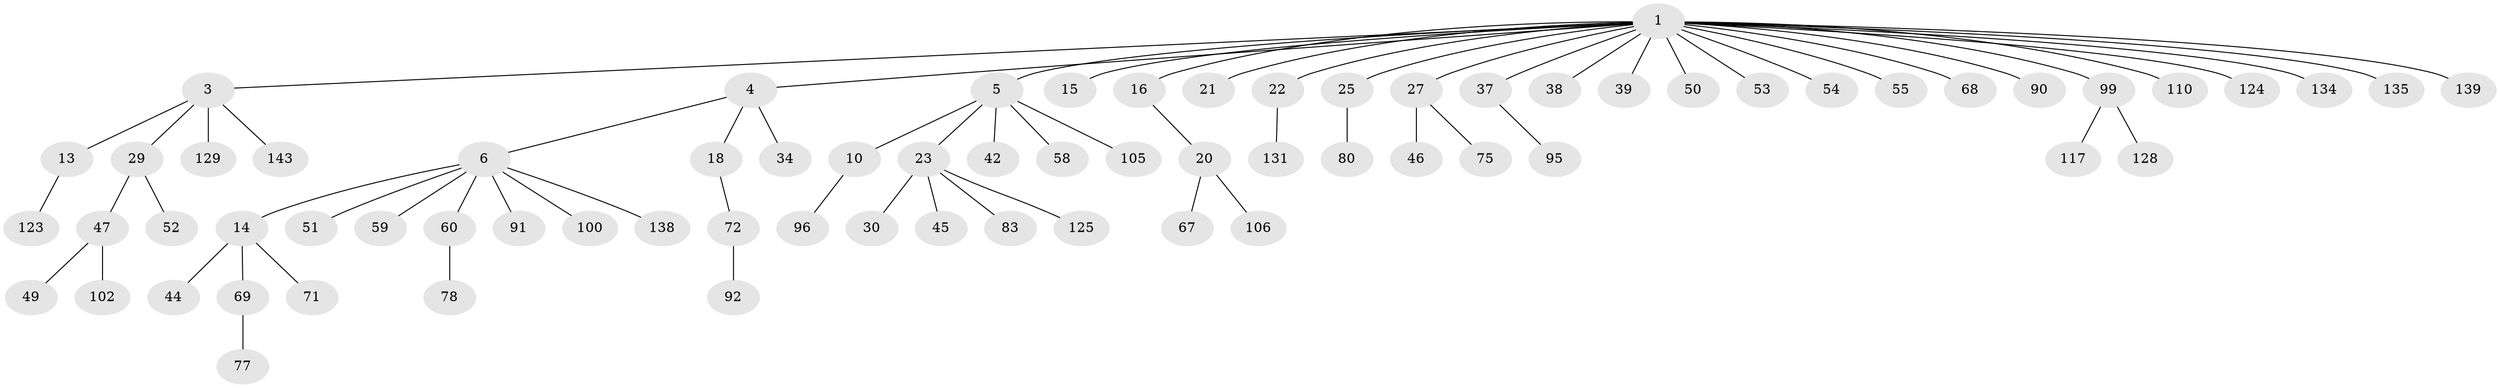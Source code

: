 // original degree distribution, {6: 0.02097902097902098, 4: 0.07692307692307693, 5: 0.027972027972027972, 3: 0.09090909090909091, 9: 0.006993006993006993, 7: 0.006993006993006993, 2: 0.25874125874125875, 1: 0.5104895104895105}
// Generated by graph-tools (version 1.1) at 2025/15/03/09/25 04:15:27]
// undirected, 71 vertices, 70 edges
graph export_dot {
graph [start="1"]
  node [color=gray90,style=filled];
  1 [super="+2+24+9+7"];
  3;
  4;
  5;
  6 [super="+8+126"];
  10 [super="+87+32+66"];
  13 [super="+109"];
  14 [super="+57"];
  15 [super="+88"];
  16;
  18;
  20 [super="+35"];
  21;
  22;
  23;
  25 [super="+48"];
  27 [super="+33"];
  29 [super="+56+82+31"];
  30;
  34;
  37;
  38;
  39 [super="+85+121+79"];
  42;
  44;
  45 [super="+114+120+74"];
  46 [super="+81+107+89"];
  47;
  49 [super="+112"];
  50 [super="+73"];
  51 [super="+64"];
  52;
  53 [super="+119"];
  54;
  55;
  58 [super="+63"];
  59;
  60 [super="+94"];
  67 [super="+118"];
  68;
  69;
  71;
  72;
  75;
  77 [super="+133"];
  78;
  80;
  83;
  90;
  91 [super="+122"];
  92 [super="+108+115"];
  95;
  96 [super="+98"];
  99;
  100;
  102;
  105;
  106;
  110 [super="+113"];
  117;
  123;
  124;
  125;
  128;
  129;
  131;
  134 [super="+136"];
  135;
  138;
  139;
  143;
  1 -- 3;
  1 -- 4;
  1 -- 134;
  1 -- 5;
  1 -- 25;
  1 -- 37;
  1 -- 54;
  1 -- 27;
  1 -- 21;
  1 -- 68;
  1 -- 135;
  1 -- 139;
  1 -- 15;
  1 -- 16;
  1 -- 22;
  1 -- 90;
  1 -- 99;
  1 -- 38;
  1 -- 39;
  1 -- 110;
  1 -- 50;
  1 -- 53;
  1 -- 55;
  1 -- 124;
  3 -- 13;
  3 -- 29;
  3 -- 129;
  3 -- 143;
  4 -- 6;
  4 -- 18;
  4 -- 34;
  5 -- 10;
  5 -- 23;
  5 -- 42;
  5 -- 58;
  5 -- 105;
  6 -- 51;
  6 -- 100;
  6 -- 59;
  6 -- 91;
  6 -- 60;
  6 -- 14;
  6 -- 138;
  10 -- 96;
  13 -- 123;
  14 -- 44;
  14 -- 69;
  14 -- 71;
  16 -- 20;
  18 -- 72;
  20 -- 106;
  20 -- 67;
  22 -- 131;
  23 -- 30;
  23 -- 45;
  23 -- 83;
  23 -- 125;
  25 -- 80;
  27 -- 46;
  27 -- 75;
  29 -- 52;
  29 -- 47;
  37 -- 95;
  47 -- 49;
  47 -- 102;
  60 -- 78;
  69 -- 77;
  72 -- 92;
  99 -- 117;
  99 -- 128;
}
